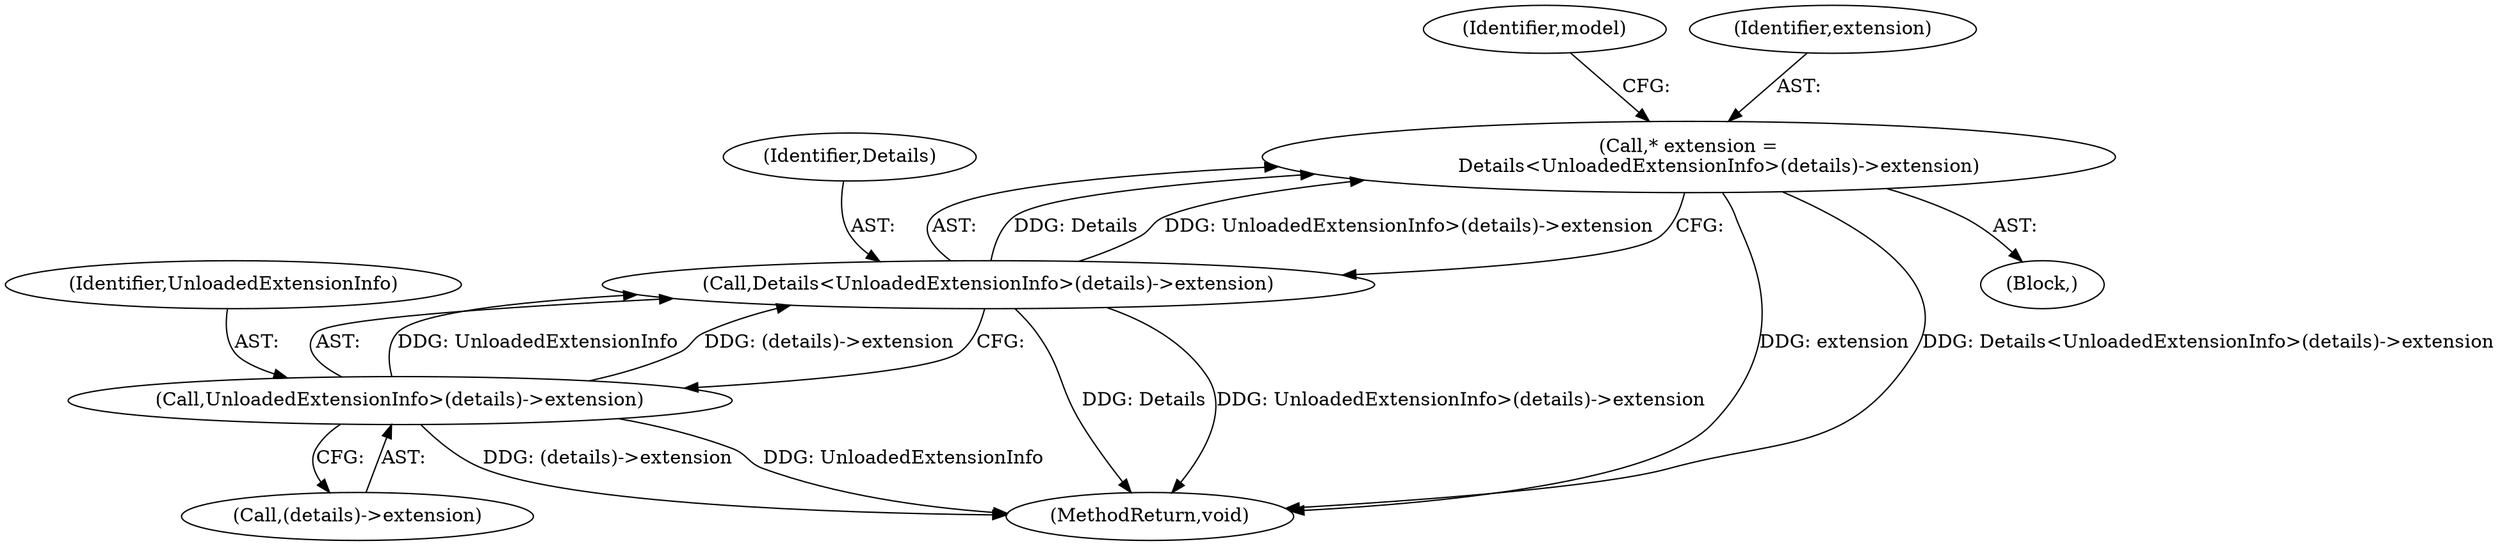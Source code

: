 digraph "0_Chrome_08f0d612f2a4039aaf6733d4e8d0a67614941378_1@pointer" {
"1000175" [label="(Call,* extension =\n          Details<UnloadedExtensionInfo>(details)->extension)"];
"1000177" [label="(Call,Details<UnloadedExtensionInfo>(details)->extension)"];
"1000179" [label="(Call,UnloadedExtensionInfo>(details)->extension)"];
"1000186" [label="(Identifier,model)"];
"1000176" [label="(Identifier,extension)"];
"1000181" [label="(Call,(details)->extension)"];
"1000177" [label="(Call,Details<UnloadedExtensionInfo>(details)->extension)"];
"1000180" [label="(Identifier,UnloadedExtensionInfo)"];
"1000175" [label="(Call,* extension =\n          Details<UnloadedExtensionInfo>(details)->extension)"];
"1000172" [label="(Block,)"];
"1000178" [label="(Identifier,Details)"];
"1000410" [label="(MethodReturn,void)"];
"1000179" [label="(Call,UnloadedExtensionInfo>(details)->extension)"];
"1000175" -> "1000172"  [label="AST: "];
"1000175" -> "1000177"  [label="CFG: "];
"1000176" -> "1000175"  [label="AST: "];
"1000177" -> "1000175"  [label="AST: "];
"1000186" -> "1000175"  [label="CFG: "];
"1000175" -> "1000410"  [label="DDG: extension"];
"1000175" -> "1000410"  [label="DDG: Details<UnloadedExtensionInfo>(details)->extension"];
"1000177" -> "1000175"  [label="DDG: Details"];
"1000177" -> "1000175"  [label="DDG: UnloadedExtensionInfo>(details)->extension"];
"1000177" -> "1000179"  [label="CFG: "];
"1000178" -> "1000177"  [label="AST: "];
"1000179" -> "1000177"  [label="AST: "];
"1000177" -> "1000410"  [label="DDG: Details"];
"1000177" -> "1000410"  [label="DDG: UnloadedExtensionInfo>(details)->extension"];
"1000179" -> "1000177"  [label="DDG: UnloadedExtensionInfo"];
"1000179" -> "1000177"  [label="DDG: (details)->extension"];
"1000179" -> "1000181"  [label="CFG: "];
"1000180" -> "1000179"  [label="AST: "];
"1000181" -> "1000179"  [label="AST: "];
"1000179" -> "1000410"  [label="DDG: (details)->extension"];
"1000179" -> "1000410"  [label="DDG: UnloadedExtensionInfo"];
}
